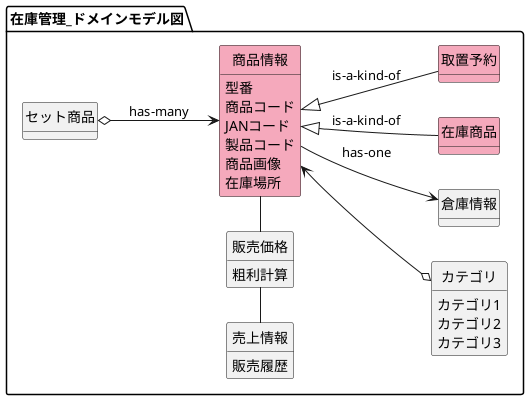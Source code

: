 @startuml domainmodel
left to right direction

hide circle
hide method



' 正規社員 -[hidden]- 非正規社員


' package マスタ管理_ドメインモデル図 {
'   class ベンチマークマスタ
'   class 商品情報
'   class 売上情報
'   class 販売履歴
'   class 従業員情報
'   class 店舗情報
'   class 権限

'   ' 正規社員 - ベンチマークマスタ
' }

package 在庫管理_ドメインモデル図 {

  class 商品情報 #F5A9BC
  class カテゴリ
  class 倉庫情報
  class 在庫商品 #F5A9BC
  class セット商品
  class 取置予約 #F5A9BC
  ' class 粗利計算
  class 販売価格
  class 売上情報
  ' class 販売履歴
  ' mix_actor 従業員


  商品情報 : 型番
  商品情報 : 商品コード
  商品情報 : JANコード
  商品情報 : 製品コード
  商品情報 : 商品画像
  商品情報 : 在庫場所
  カテゴリ : カテゴリ1
  カテゴリ : カテゴリ2
  カテゴリ : カテゴリ3
  売上情報 : 販売履歴
  販売価格 : 粗利計算
'   ' 商品 : 価格

  ' 従業員 -> ログイン : has-one

  ' ユーザ --> カート
  ' カート o--> 商品 : has-many
  ' 商品 <--o カテゴリ
  ' ユーザ o--> 注文
  ' 注文 o--> 商品
  ' ユーザ --> ウィッシュリスト
  ' ウィッシュリスト o--> 商品
  ' ユーザ o--> レビュー
  ' レビュー <--o 商品
  セット商品 o--> 商品情報 : has-many
  商品情報 --> 倉庫情報 : has-one
  商品情報 <|-- 取置予約 : is-a-kind-of
  商品情報 <|-- 在庫商品 : is-a-kind-of
  商品情報 <--o カテゴリ
  販売価格 -left- 売上情報
  ' 販売価格 -up- 粗利計算
  商品情報 -left- 販売価格
  ' 販売価格 -[hidden]up- 売上情報
  

}

' package 従業員内容 {
'   mix_actor 正規社員
'   mix_actor 非正規社員
' }
' 在庫管理_ドメインモデル図 -[hidden]down- 従業員内容

@enduml
